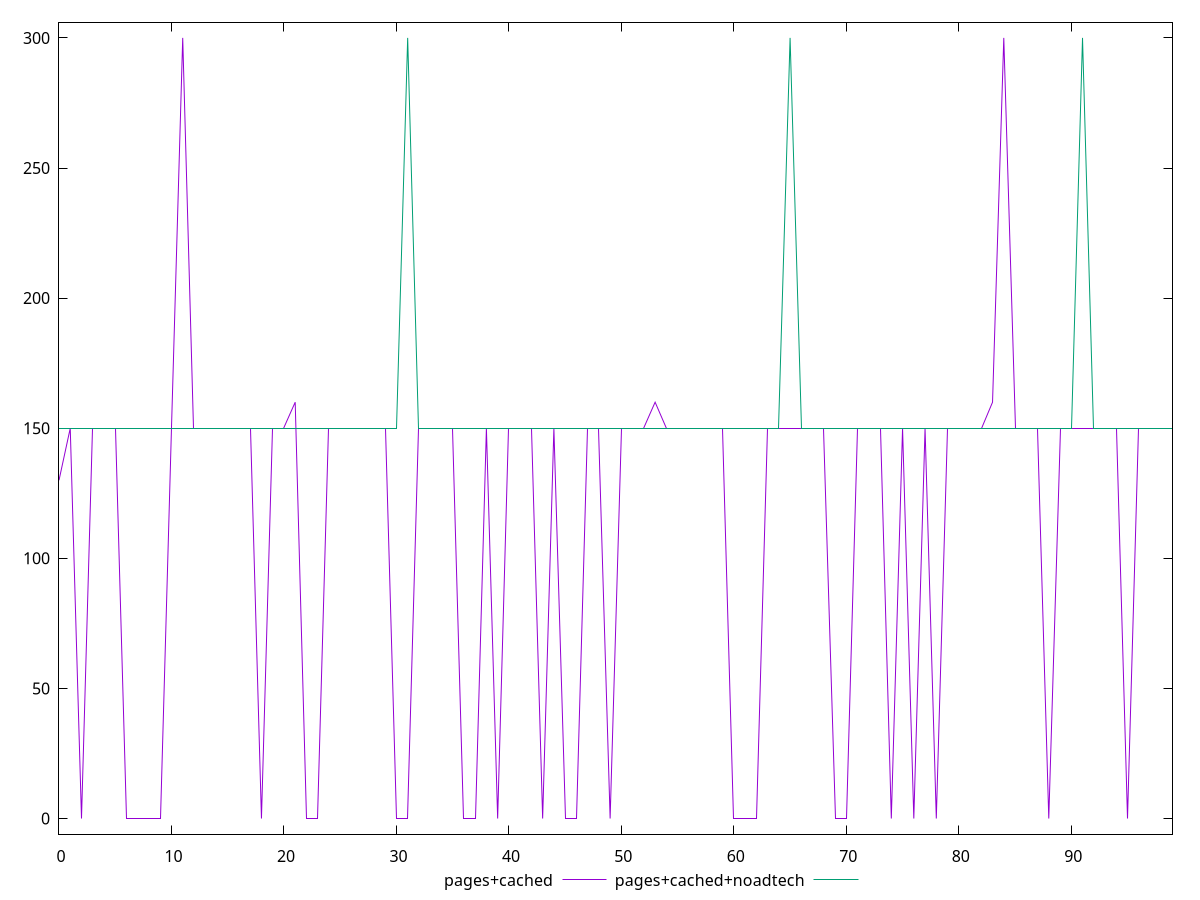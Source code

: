 reset

$pagesCached <<EOF
0 130
1 150
2 0
3 150
4 150
5 150
6 0
7 0
8 0
9 0
10 150
11 300
12 150
13 150
14 150
15 150
16 150
17 150
18 0
19 150
20 150
21 160
22 0
23 0
24 150
25 150
26 150
27 150
28 150
29 150
30 0
31 0
32 150
33 150
34 150
35 150
36 0
37 0
38 150
39 0
40 150
41 150
42 150
43 0
44 150
45 0
46 0
47 150
48 150
49 0
50 150
51 150
52 150
53 160
54 150
55 150
56 150
57 150
58 150
59 150
60 0
61 0
62 0
63 150
64 150
65 150
66 150
67 150
68 150
69 0
70 0
71 150
72 150
73 150
74 0
75 150
76 0
77 150
78 0
79 150
80 150
81 150
82 150
83 160
84 300
85 150
86 150
87 150
88 0
89 150
90 150
91 150
92 150
93 150
94 150
95 0
96 150
97 150
98 150
99 150
EOF

$pagesCachedNoadtech <<EOF
0 150
1 150
2 150
3 150
4 150
5 150
6 150
7 150
8 150
9 150
10 150
11 150
12 150
13 150
14 150
15 150
16 150
17 150
18 150
19 150
20 150
21 150
22 150
23 150
24 150
25 150
26 150
27 150
28 150
29 150
30 150
31 300
32 150
33 150
34 150
35 150
36 150
37 150
38 150
39 150
40 150
41 150
42 150
43 150
44 150
45 150
46 150
47 150
48 150
49 150
50 150
51 150
52 150
53 150
54 150
55 150
56 150
57 150
58 150
59 150
60 150
61 150
62 150
63 150
64 150
65 300
66 150
67 150
68 150
69 150
70 150
71 150
72 150
73 150
74 150
75 150
76 150
77 150
78 150
79 150
80 150
81 150
82 150
83 150
84 150
85 150
86 150
87 150
88 150
89 150
90 150
91 300
92 150
93 150
94 150
95 150
96 150
97 150
98 150
99 150
EOF

set key outside below
set xrange [0:99]
set yrange [-6:306]
set trange [-6:306]
set terminal svg size 640, 520 enhanced background rgb 'white'
set output "report_00011_2021-02-09T10:53:21.242Z/unused-css-rules/comparison/line/1_vs_2.svg"

plot $pagesCached title "pages+cached" with line, \
     $pagesCachedNoadtech title "pages+cached+noadtech" with line

reset

